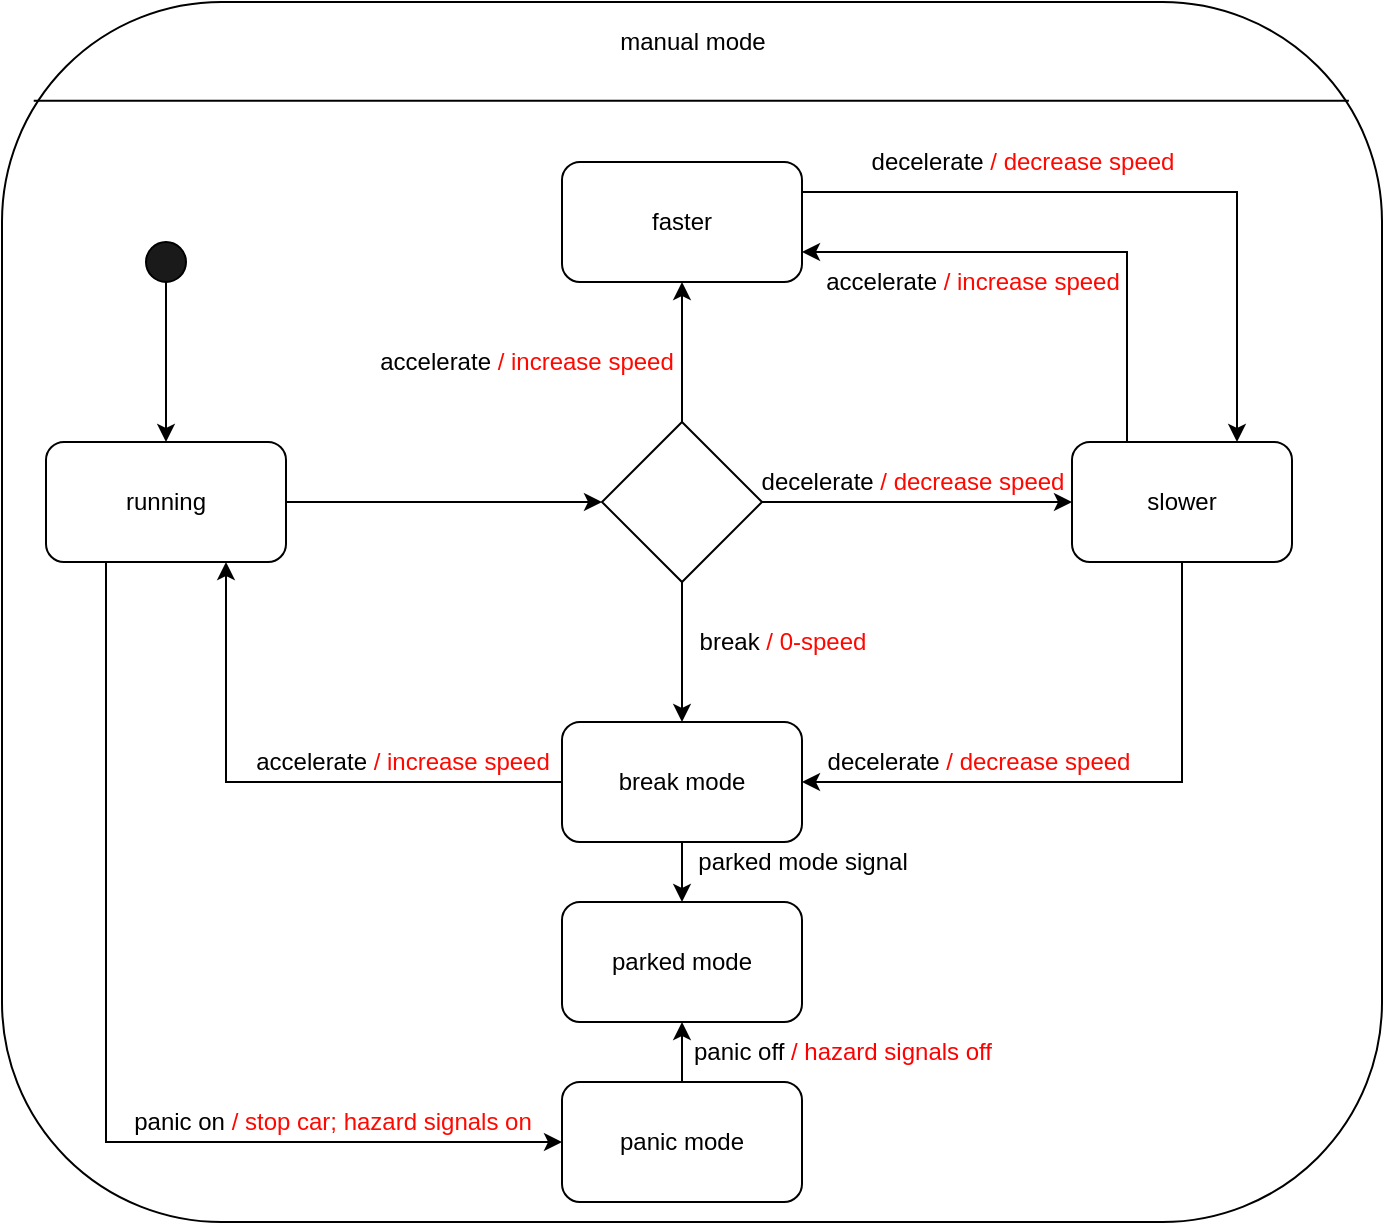 <mxfile version="12.6.5" type="device"><diagram id="G-RqpfZqOMc4IQI4LfBQ" name="Page-1"><mxGraphModel dx="1024" dy="592" grid="1" gridSize="10" guides="1" tooltips="1" connect="1" arrows="1" fold="1" page="1" pageScale="1" pageWidth="850" pageHeight="1100" math="0" shadow="0"><root><mxCell id="0"/><mxCell id="1" parent="0"/><mxCell id="Izsg5hGx--KZGYPY0IiR-13" value="" style="rounded=1;whiteSpace=wrap;html=1;arcSize=18;" parent="1" vertex="1"><mxGeometry x="70" y="170" width="690" height="610" as="geometry"/></mxCell><mxCell id="KDbcDMLsI4gYBpJg8GVf-6" style="edgeStyle=orthogonalEdgeStyle;rounded=0;orthogonalLoop=1;jettySize=auto;html=1;exitX=1;exitY=0.5;exitDx=0;exitDy=0;entryX=0.5;entryY=0;entryDx=0;entryDy=0;" parent="1" source="Izsg5hGx--KZGYPY0IiR-7" target="Izsg5hGx--KZGYPY0IiR-8" edge="1"><mxGeometry relative="1" as="geometry"/></mxCell><mxCell id="Izsg5hGx--KZGYPY0IiR-7" value="" style="ellipse;whiteSpace=wrap;html=1;aspect=fixed;fillColor=#1A1A1A;direction=south;" parent="1" vertex="1"><mxGeometry x="142" y="290" width="20" height="20" as="geometry"/></mxCell><mxCell id="Izsg5hGx--KZGYPY0IiR-21" value="" style="edgeStyle=orthogonalEdgeStyle;rounded=0;orthogonalLoop=1;jettySize=auto;html=1;" parent="1" source="Izsg5hGx--KZGYPY0IiR-8" target="Izsg5hGx--KZGYPY0IiR-20" edge="1"><mxGeometry relative="1" as="geometry"/></mxCell><mxCell id="B6wl92ooqpvddD841ngM-9" style="edgeStyle=orthogonalEdgeStyle;rounded=0;orthogonalLoop=1;jettySize=auto;html=1;exitX=0.25;exitY=1;exitDx=0;exitDy=0;entryX=0;entryY=0.5;entryDx=0;entryDy=0;" edge="1" parent="1" source="Izsg5hGx--KZGYPY0IiR-8" target="B6wl92ooqpvddD841ngM-8"><mxGeometry relative="1" as="geometry"/></mxCell><mxCell id="Izsg5hGx--KZGYPY0IiR-8" value="running" style="rounded=1;whiteSpace=wrap;html=1;direction=east;" parent="1" vertex="1"><mxGeometry x="92" y="390" width="120" height="60" as="geometry"/></mxCell><mxCell id="Izsg5hGx--KZGYPY0IiR-30" style="edgeStyle=orthogonalEdgeStyle;rounded=0;orthogonalLoop=1;jettySize=auto;html=1;exitX=0;exitY=0.5;exitDx=0;exitDy=0;entryX=0.75;entryY=1;entryDx=0;entryDy=0;" parent="1" source="Izsg5hGx--KZGYPY0IiR-25" target="Izsg5hGx--KZGYPY0IiR-8" edge="1"><mxGeometry relative="1" as="geometry"/></mxCell><mxCell id="B6wl92ooqpvddD841ngM-14" value="" style="edgeStyle=orthogonalEdgeStyle;rounded=0;orthogonalLoop=1;jettySize=auto;html=1;" edge="1" parent="1" source="Izsg5hGx--KZGYPY0IiR-25" target="B6wl92ooqpvddD841ngM-1"><mxGeometry relative="1" as="geometry"/></mxCell><mxCell id="Izsg5hGx--KZGYPY0IiR-25" value="break mode" style="rounded=1;whiteSpace=wrap;html=1;direction=east;" parent="1" vertex="1"><mxGeometry x="350" y="530" width="120" height="60" as="geometry"/></mxCell><mxCell id="B6wl92ooqpvddD841ngM-1" value="parked mode" style="rounded=1;whiteSpace=wrap;html=1;direction=east;" vertex="1" parent="1"><mxGeometry x="350" y="620" width="120" height="60" as="geometry"/></mxCell><mxCell id="Izsg5hGx--KZGYPY0IiR-28" style="edgeStyle=orthogonalEdgeStyle;rounded=0;orthogonalLoop=1;jettySize=auto;html=1;exitX=0.25;exitY=0;exitDx=0;exitDy=0;entryX=1;entryY=0.75;entryDx=0;entryDy=0;" parent="1" source="Izsg5hGx--KZGYPY0IiR-16" target="Izsg5hGx--KZGYPY0IiR-18" edge="1"><mxGeometry relative="1" as="geometry"/></mxCell><mxCell id="KDbcDMLsI4gYBpJg8GVf-1" style="edgeStyle=orthogonalEdgeStyle;rounded=0;orthogonalLoop=1;jettySize=auto;html=1;exitX=0.5;exitY=1;exitDx=0;exitDy=0;entryX=1;entryY=0.5;entryDx=0;entryDy=0;" parent="1" source="Izsg5hGx--KZGYPY0IiR-16" target="Izsg5hGx--KZGYPY0IiR-25" edge="1"><mxGeometry relative="1" as="geometry"><Array as="points"><mxPoint x="660" y="560"/></Array></mxGeometry></mxCell><mxCell id="Izsg5hGx--KZGYPY0IiR-16" value="slower" style="rounded=1;whiteSpace=wrap;html=1;direction=east;" parent="1" vertex="1"><mxGeometry x="605" y="390" width="110" height="60" as="geometry"/></mxCell><mxCell id="Izsg5hGx--KZGYPY0IiR-29" style="edgeStyle=orthogonalEdgeStyle;rounded=0;orthogonalLoop=1;jettySize=auto;html=1;exitX=1;exitY=0.25;exitDx=0;exitDy=0;entryX=0.75;entryY=0;entryDx=0;entryDy=0;" parent="1" source="Izsg5hGx--KZGYPY0IiR-18" target="Izsg5hGx--KZGYPY0IiR-16" edge="1"><mxGeometry relative="1" as="geometry"/></mxCell><mxCell id="Izsg5hGx--KZGYPY0IiR-18" value="faster" style="rounded=1;whiteSpace=wrap;html=1;direction=east;" parent="1" vertex="1"><mxGeometry x="350" y="250" width="120" height="60" as="geometry"/></mxCell><mxCell id="Izsg5hGx--KZGYPY0IiR-23" value="" style="edgeStyle=orthogonalEdgeStyle;rounded=0;orthogonalLoop=1;jettySize=auto;html=1;entryX=0;entryY=0.5;entryDx=0;entryDy=0;" parent="1" source="Izsg5hGx--KZGYPY0IiR-20" target="Izsg5hGx--KZGYPY0IiR-16" edge="1"><mxGeometry relative="1" as="geometry"><mxPoint x="530" y="420" as="targetPoint"/></mxGeometry></mxCell><mxCell id="Izsg5hGx--KZGYPY0IiR-24" value="" style="edgeStyle=orthogonalEdgeStyle;rounded=0;orthogonalLoop=1;jettySize=auto;html=1;" parent="1" source="Izsg5hGx--KZGYPY0IiR-20" target="Izsg5hGx--KZGYPY0IiR-18" edge="1"><mxGeometry relative="1" as="geometry"/></mxCell><mxCell id="Izsg5hGx--KZGYPY0IiR-27" style="edgeStyle=orthogonalEdgeStyle;rounded=0;orthogonalLoop=1;jettySize=auto;html=1;exitX=0.5;exitY=1;exitDx=0;exitDy=0;entryX=0.5;entryY=0;entryDx=0;entryDy=0;" parent="1" source="Izsg5hGx--KZGYPY0IiR-20" target="Izsg5hGx--KZGYPY0IiR-25" edge="1"><mxGeometry relative="1" as="geometry"/></mxCell><mxCell id="Izsg5hGx--KZGYPY0IiR-20" value="" style="rhombus;whiteSpace=wrap;html=1;" parent="1" vertex="1"><mxGeometry x="370" y="380" width="80" height="80" as="geometry"/></mxCell><mxCell id="Izsg5hGx--KZGYPY0IiR-31" value="accelerate &lt;font color=&quot;#ff0800&quot;&gt;/ increase speed&lt;/font&gt;" style="text;html=1;align=center;verticalAlign=middle;resizable=0;points=[];autosize=1;" parent="1" vertex="1"><mxGeometry x="252" y="340" width="160" height="20" as="geometry"/></mxCell><mxCell id="Izsg5hGx--KZGYPY0IiR-32" value="accelerate &lt;font color=&quot;#ff0800&quot;&gt;/ increase speed&lt;/font&gt;" style="text;html=1;align=center;verticalAlign=middle;resizable=0;points=[];autosize=1;" parent="1" vertex="1"><mxGeometry x="475" y="300" width="160" height="20" as="geometry"/></mxCell><mxCell id="Izsg5hGx--KZGYPY0IiR-33" value="decelerate &lt;font color=&quot;#ff0800&quot;&gt;/ decrease speed&lt;/font&gt;" style="text;html=1;align=center;verticalAlign=middle;resizable=0;points=[];autosize=1;" parent="1" vertex="1"><mxGeometry x="495" y="240" width="170" height="20" as="geometry"/></mxCell><mxCell id="Izsg5hGx--KZGYPY0IiR-35" value="decelerate &lt;font color=&quot;#ff0800&quot;&gt;/ decrease speed&lt;/font&gt;" style="text;html=1;align=center;verticalAlign=middle;resizable=0;points=[];autosize=1;" parent="1" vertex="1"><mxGeometry x="440" y="400" width="170" height="20" as="geometry"/></mxCell><mxCell id="Izsg5hGx--KZGYPY0IiR-36" value="accelerate &lt;font color=&quot;#ff0800&quot;&gt;/ increase speed&lt;/font&gt;" style="text;html=1;align=center;verticalAlign=middle;resizable=0;points=[];autosize=1;" parent="1" vertex="1"><mxGeometry x="190" y="539.86" width="160" height="20" as="geometry"/></mxCell><mxCell id="Izsg5hGx--KZGYPY0IiR-43" value="break&amp;nbsp;&lt;font color=&quot;#ff0800&quot;&gt;/ 0-speed&lt;/font&gt;" style="text;html=1;align=center;verticalAlign=middle;resizable=0;points=[];autosize=1;" parent="1" vertex="1"><mxGeometry x="410" y="480" width="100" height="20" as="geometry"/></mxCell><mxCell id="Izsg5hGx--KZGYPY0IiR-44" value="" style="endArrow=none;html=1;entryX=0.976;entryY=0.081;entryDx=0;entryDy=0;entryPerimeter=0;exitX=0.023;exitY=0.081;exitDx=0;exitDy=0;exitPerimeter=0;" parent="1" source="Izsg5hGx--KZGYPY0IiR-13" target="Izsg5hGx--KZGYPY0IiR-13" edge="1"><mxGeometry width="50" height="50" relative="1" as="geometry"><mxPoint x="150" y="209" as="sourcePoint"/><mxPoint x="748" y="209" as="targetPoint"/></mxGeometry></mxCell><mxCell id="Izsg5hGx--KZGYPY0IiR-45" value="manual mode" style="text;html=1;align=center;verticalAlign=middle;resizable=0;points=[];autosize=1;" parent="1" vertex="1"><mxGeometry x="370" y="180" width="90" height="20" as="geometry"/></mxCell><mxCell id="KDbcDMLsI4gYBpJg8GVf-2" value="decelerate &lt;font color=&quot;#ff0800&quot;&gt;/ decrease speed&lt;/font&gt;" style="text;html=1;align=center;verticalAlign=middle;resizable=0;points=[];autosize=1;" parent="1" vertex="1"><mxGeometry x="473" y="539.86" width="170" height="20" as="geometry"/></mxCell><mxCell id="B6wl92ooqpvddD841ngM-6" value="parked mode signal" style="text;html=1;align=center;verticalAlign=middle;resizable=0;points=[];autosize=1;" vertex="1" parent="1"><mxGeometry x="410" y="590" width="120" height="20" as="geometry"/></mxCell><mxCell id="B6wl92ooqpvddD841ngM-15" style="edgeStyle=orthogonalEdgeStyle;rounded=0;orthogonalLoop=1;jettySize=auto;html=1;exitX=0.5;exitY=0;exitDx=0;exitDy=0;" edge="1" parent="1" source="B6wl92ooqpvddD841ngM-8" target="B6wl92ooqpvddD841ngM-1"><mxGeometry relative="1" as="geometry"/></mxCell><mxCell id="B6wl92ooqpvddD841ngM-8" value="panic mode" style="rounded=1;whiteSpace=wrap;html=1;direction=east;" vertex="1" parent="1"><mxGeometry x="350" y="710" width="120" height="60" as="geometry"/></mxCell><mxCell id="B6wl92ooqpvddD841ngM-11" value="panic on&amp;nbsp;&lt;font color=&quot;#ff0800&quot;&gt;/ stop car; hazard signals on&lt;/font&gt;" style="text;html=1;align=center;verticalAlign=middle;resizable=0;points=[];autosize=1;" vertex="1" parent="1"><mxGeometry x="130" y="720" width="210" height="20" as="geometry"/></mxCell><mxCell id="B6wl92ooqpvddD841ngM-16" value="panic off &lt;font color=&quot;#ff0000&quot;&gt;/ hazard signals off&lt;/font&gt;" style="text;html=1;align=center;verticalAlign=middle;resizable=0;points=[];autosize=1;" vertex="1" parent="1"><mxGeometry x="410" y="685" width="160" height="20" as="geometry"/></mxCell></root></mxGraphModel></diagram></mxfile>